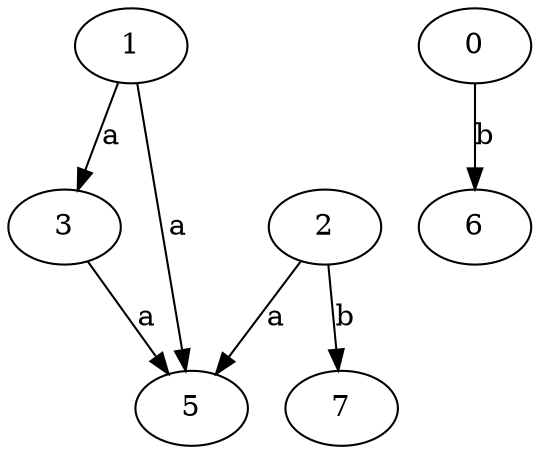 strict digraph  {
3;
5;
6;
7;
0;
1;
2;
3 -> 5  [label=a];
0 -> 6  [label=b];
1 -> 3  [label=a];
1 -> 5  [label=a];
2 -> 5  [label=a];
2 -> 7  [label=b];
}
